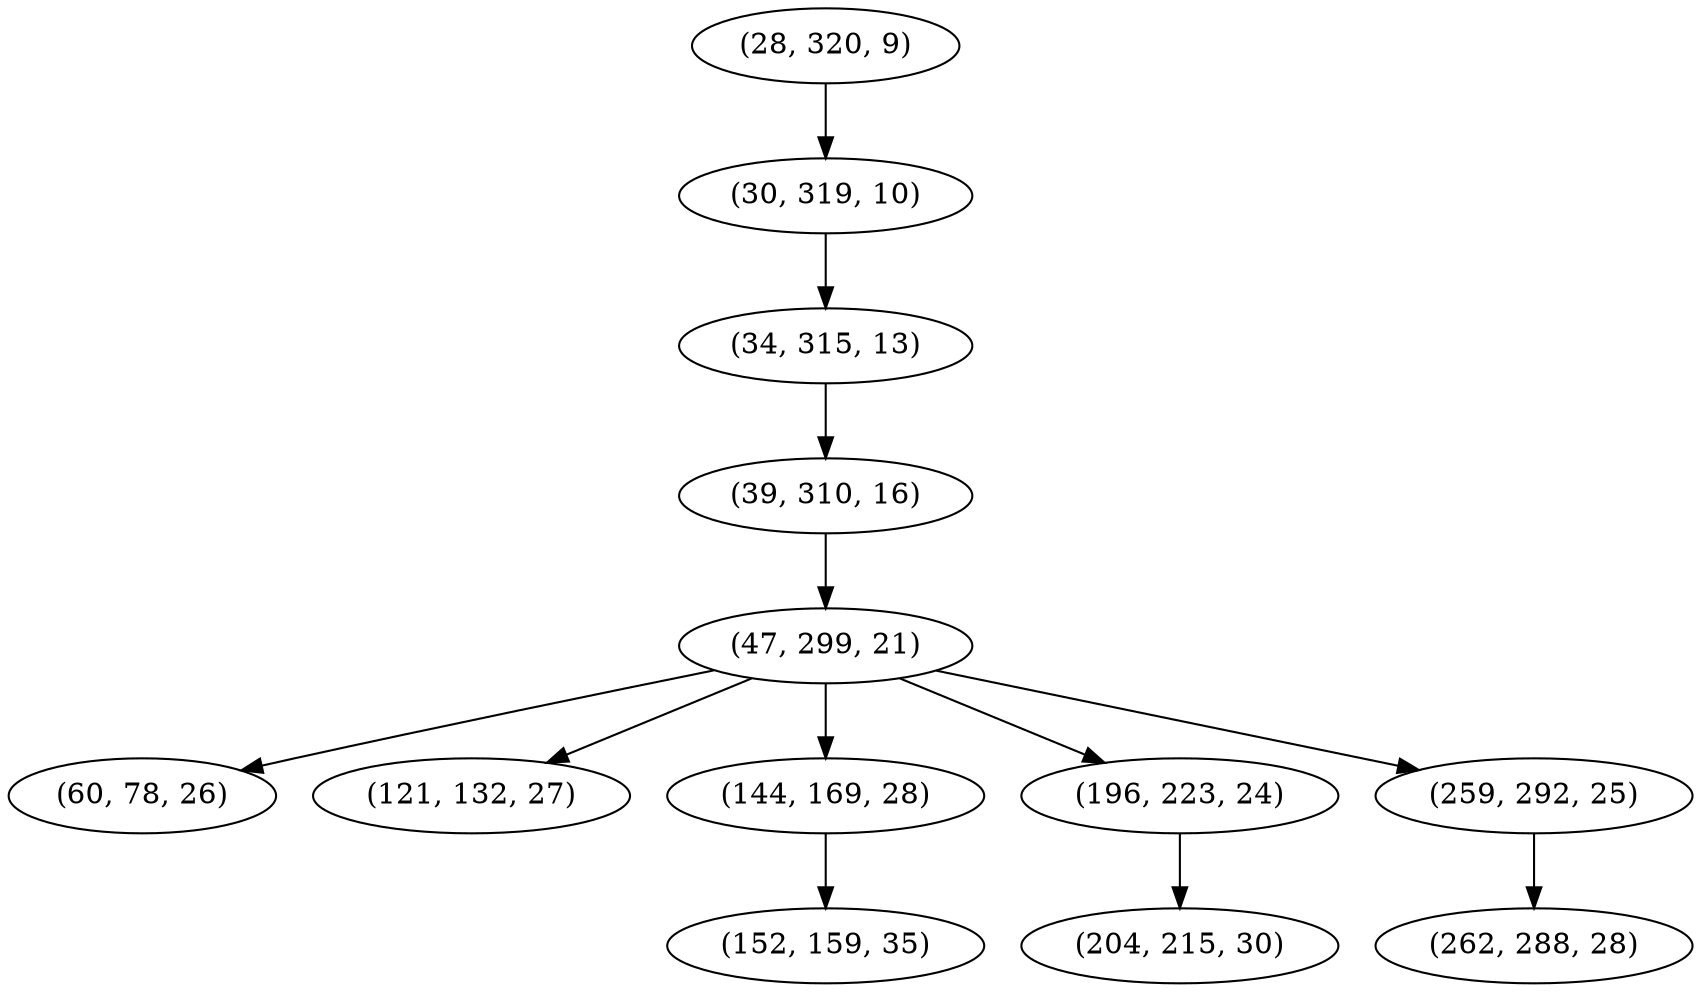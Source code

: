 digraph tree {
    "(28, 320, 9)";
    "(30, 319, 10)";
    "(34, 315, 13)";
    "(39, 310, 16)";
    "(47, 299, 21)";
    "(60, 78, 26)";
    "(121, 132, 27)";
    "(144, 169, 28)";
    "(152, 159, 35)";
    "(196, 223, 24)";
    "(204, 215, 30)";
    "(259, 292, 25)";
    "(262, 288, 28)";
    "(28, 320, 9)" -> "(30, 319, 10)";
    "(30, 319, 10)" -> "(34, 315, 13)";
    "(34, 315, 13)" -> "(39, 310, 16)";
    "(39, 310, 16)" -> "(47, 299, 21)";
    "(47, 299, 21)" -> "(60, 78, 26)";
    "(47, 299, 21)" -> "(121, 132, 27)";
    "(47, 299, 21)" -> "(144, 169, 28)";
    "(47, 299, 21)" -> "(196, 223, 24)";
    "(47, 299, 21)" -> "(259, 292, 25)";
    "(144, 169, 28)" -> "(152, 159, 35)";
    "(196, 223, 24)" -> "(204, 215, 30)";
    "(259, 292, 25)" -> "(262, 288, 28)";
}
